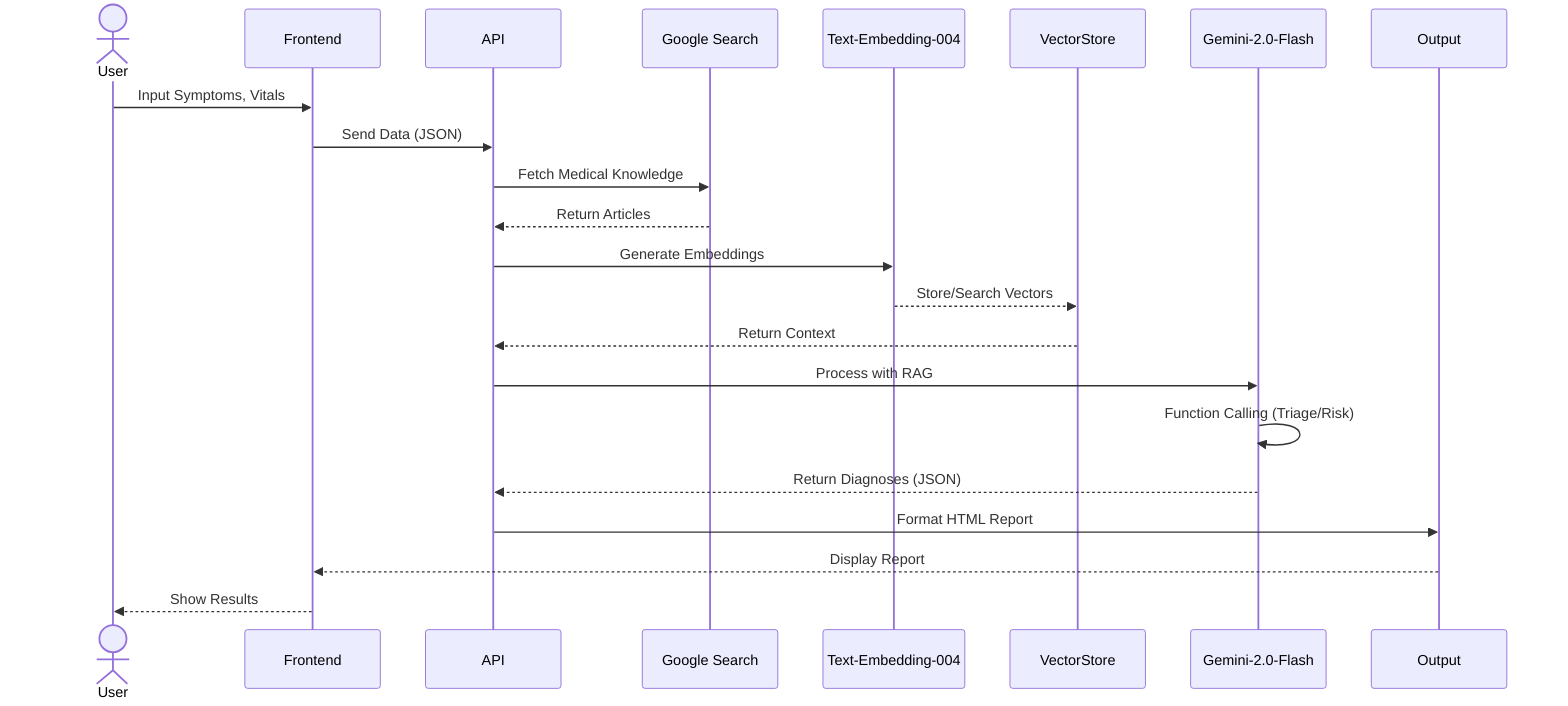 sequenceDiagram
    actor User
    participant Frontend
    participant API
    participant SearchTool as Google Search
    participant Embedding as Text-Embedding-004
    participant VectorStore
    participant GenAI as Gemini-2.0-Flash
    participant Output

    User->>Frontend: Input Symptoms, Vitals
    Frontend->>API: Send Data (JSON)
    API->>SearchTool: Fetch Medical Knowledge
    SearchTool-->>API: Return Articles
    API->>Embedding: Generate Embeddings
    Embedding-->>VectorStore: Store/Search Vectors
    VectorStore-->>API: Return Context
    API->>GenAI: Process with RAG
    GenAI->>GenAI: Function Calling (Triage/Risk)
    GenAI-->>API: Return Diagnoses (JSON)
    API->>Output: Format HTML Report
    Output-->>Frontend: Display Report
    Frontend-->>User: Show Results